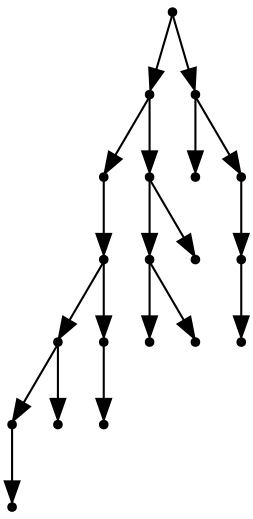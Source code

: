 digraph {
  19 [shape=point];
  13 [shape=point];
  7 [shape=point];
  6 [shape=point];
  3 [shape=point];
  1 [shape=point];
  0 [shape=point];
  2 [shape=point];
  5 [shape=point];
  4 [shape=point];
  12 [shape=point];
  10 [shape=point];
  8 [shape=point];
  9 [shape=point];
  11 [shape=point];
  18 [shape=point];
  14 [shape=point];
  17 [shape=point];
  16 [shape=point];
  15 [shape=point];
19 -> 13;
13 -> 7;
7 -> 6;
6 -> 3;
3 -> 1;
1 -> 0;
3 -> 2;
6 -> 5;
5 -> 4;
13 -> 12;
12 -> 10;
10 -> 8;
10 -> 9;
12 -> 11;
19 -> 18;
18 -> 14;
18 -> 17;
17 -> 16;
16 -> 15;
}
